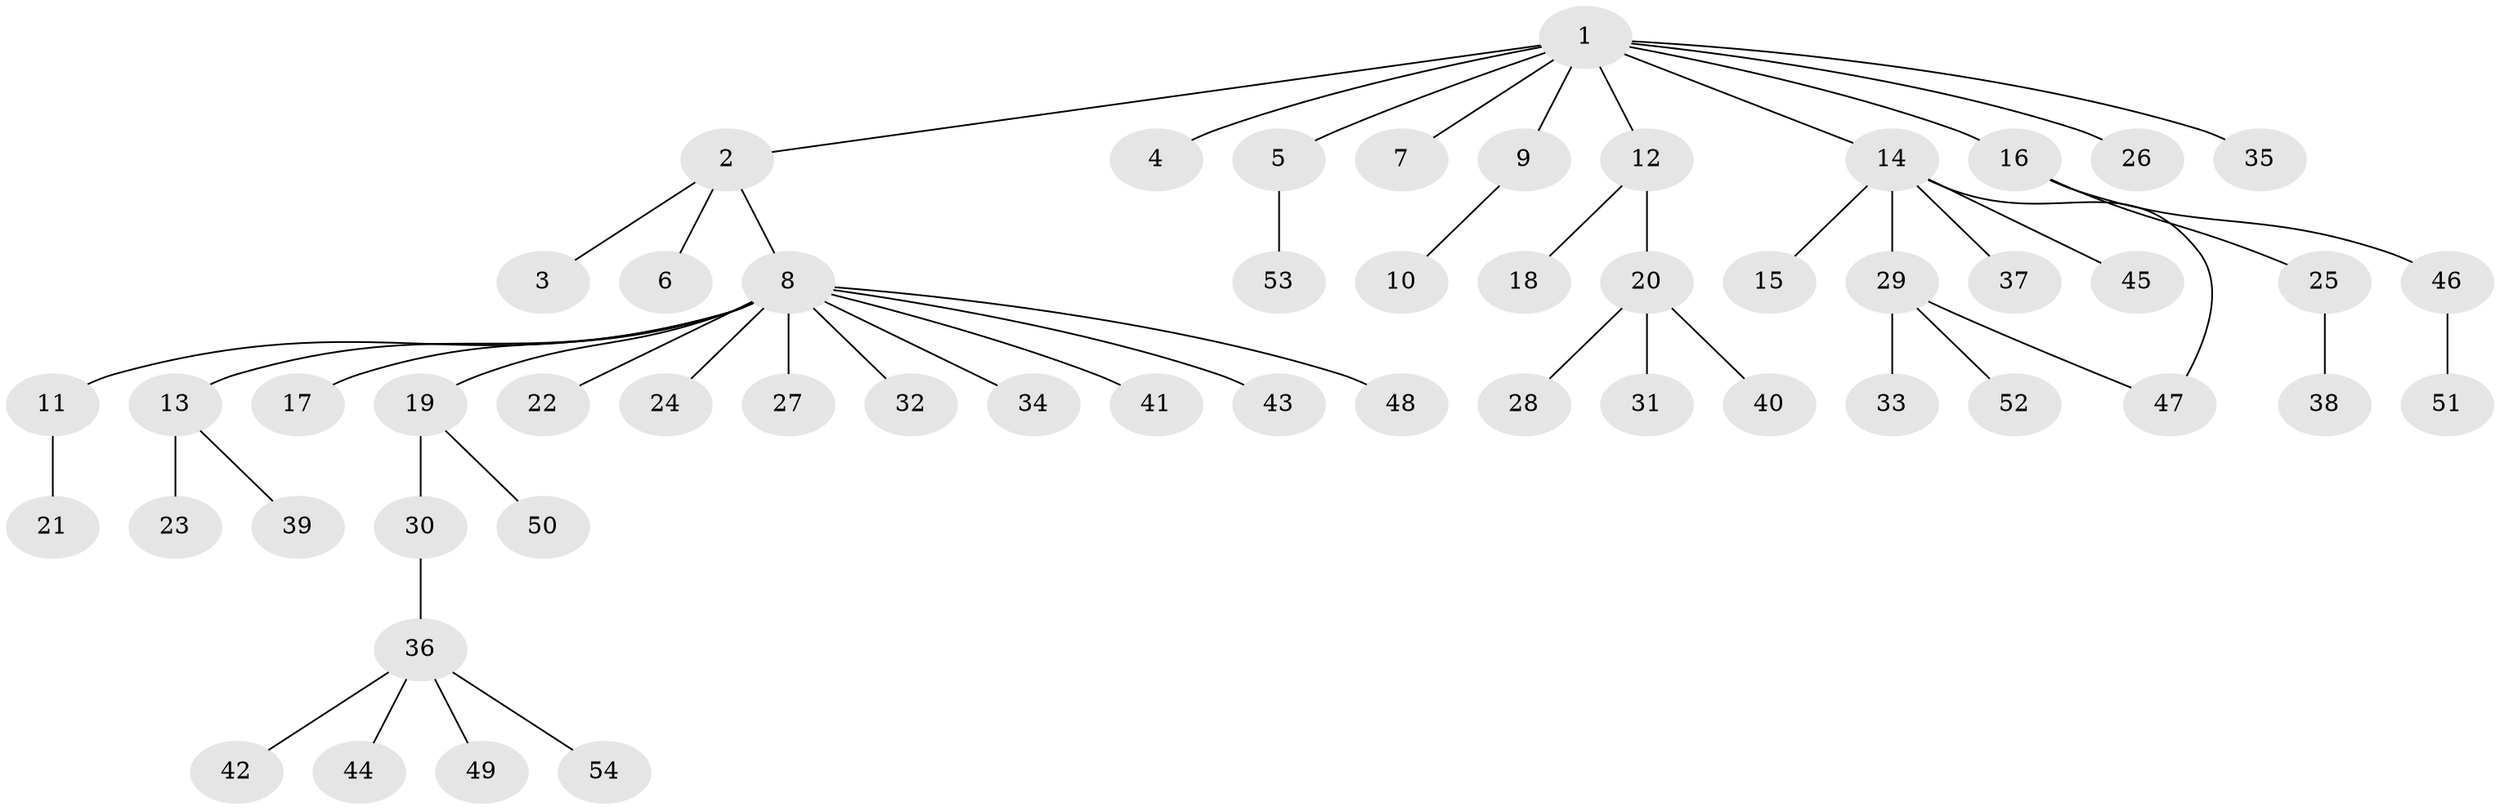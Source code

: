 // coarse degree distribution, {11: 0.024390243902439025, 3: 0.0975609756097561, 1: 0.7560975609756098, 14: 0.024390243902439025, 2: 0.04878048780487805, 4: 0.04878048780487805}
// Generated by graph-tools (version 1.1) at 2025/23/03/03/25 07:23:55]
// undirected, 54 vertices, 54 edges
graph export_dot {
graph [start="1"]
  node [color=gray90,style=filled];
  1;
  2;
  3;
  4;
  5;
  6;
  7;
  8;
  9;
  10;
  11;
  12;
  13;
  14;
  15;
  16;
  17;
  18;
  19;
  20;
  21;
  22;
  23;
  24;
  25;
  26;
  27;
  28;
  29;
  30;
  31;
  32;
  33;
  34;
  35;
  36;
  37;
  38;
  39;
  40;
  41;
  42;
  43;
  44;
  45;
  46;
  47;
  48;
  49;
  50;
  51;
  52;
  53;
  54;
  1 -- 2;
  1 -- 4;
  1 -- 5;
  1 -- 7;
  1 -- 9;
  1 -- 12;
  1 -- 14;
  1 -- 16;
  1 -- 26;
  1 -- 35;
  2 -- 3;
  2 -- 6;
  2 -- 8;
  5 -- 53;
  8 -- 11;
  8 -- 13;
  8 -- 17;
  8 -- 19;
  8 -- 22;
  8 -- 24;
  8 -- 27;
  8 -- 32;
  8 -- 34;
  8 -- 41;
  8 -- 43;
  8 -- 48;
  9 -- 10;
  11 -- 21;
  12 -- 18;
  12 -- 20;
  13 -- 23;
  13 -- 39;
  14 -- 15;
  14 -- 29;
  14 -- 37;
  14 -- 45;
  14 -- 47;
  16 -- 25;
  16 -- 46;
  19 -- 30;
  19 -- 50;
  20 -- 28;
  20 -- 31;
  20 -- 40;
  25 -- 38;
  29 -- 33;
  29 -- 47;
  29 -- 52;
  30 -- 36;
  36 -- 42;
  36 -- 44;
  36 -- 49;
  36 -- 54;
  46 -- 51;
}
